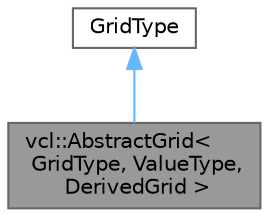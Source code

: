 digraph "vcl::AbstractGrid&lt; GridType, ValueType, DerivedGrid &gt;"
{
 // LATEX_PDF_SIZE
  bgcolor="transparent";
  edge [fontname=Helvetica,fontsize=10,labelfontname=Helvetica,labelfontsize=10];
  node [fontname=Helvetica,fontsize=10,shape=box,height=0.2,width=0.4];
  Node1 [label="vcl::AbstractGrid\<\l GridType, ValueType,\l DerivedGrid \>",height=0.2,width=0.4,color="gray40", fillcolor="grey60", style="filled", fontcolor="black",tooltip="The AbstractGrid class describes a generic Spatial Data Structure organized on a regular grid,..."];
  Node2 -> Node1 [dir="back",color="steelblue1",style="solid"];
  Node2 [label="GridType",height=0.2,width=0.4,color="gray40", fillcolor="white", style="filled",tooltip=" "];
}
